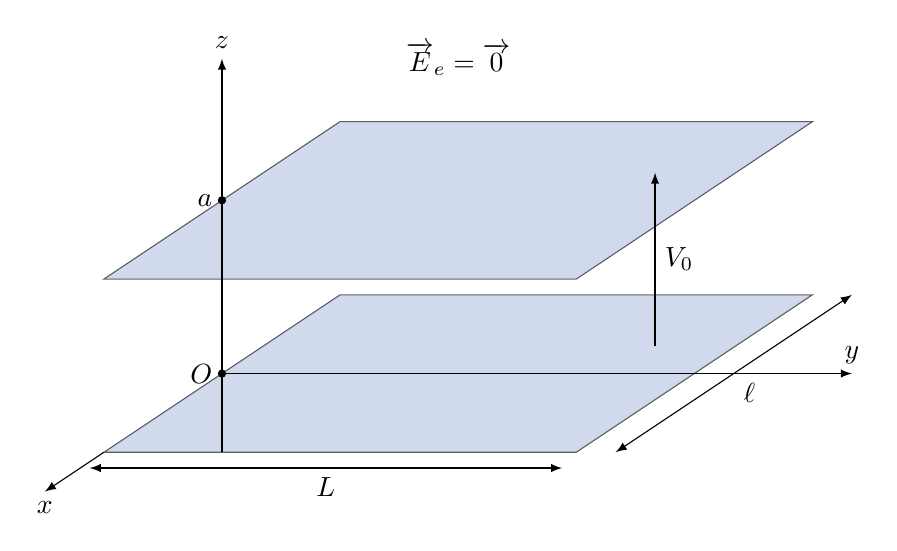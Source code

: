 
\begin{tikzpicture}[>=latex, % option for nice arrows
    mark coordinate/.style={inner sep=0pt,outer sep=0pt,minimum size=3pt,
      fill=black,circle}]
  \sf
  \definecolor{red}{RGB}{221,42,43}
  \definecolor{green}{RGB}{105,182,40}
  \definecolor{blue}{RGB}{0,51,153}
  \definecolor{orange}{RGB}{192,128,64}
  \definecolor{gray}{RGB}{107,108,110}

  \begin{scope}[yshift=1.2cm]
    \draw[xslant=1.5,fill=blue!30,opacity=0.6] (0,-1) rectangle (6,1);
    \coordinate[mark coordinate] (O) at (0,0) node[left] {$a$};
  \end{scope}

  \begin{scope}[yshift=-1cm]
    \draw[xslant=1.5,fill=blue!30,opacity=0.6] (0,-1) rectangle (6,1);
    \draw [->,xslant=1.5] (0,-1) -- (0,-1.5) node[below] {$x$};
    \draw [<->,xslant=1.5] (6.5,-1) -- (6.5,1) node[midway,below right] {$\ell$};
    \draw [<->,xslant=1.4] (0,-1.2) -- (6,-1.2) node[midway,below] {$L$};
    \draw [->] (0,0) -- (8,0) node[above] {$y$};
    \coordinate[mark coordinate] (O) at (0,0) node[left] {$O$};
  \end{scope}

  \draw [->] (0,-2) -- (0,3) node[above] {$z$};
  \draw[->,yshift=10pt] (5.5,-1) -- (5.5,1.2) node[midway,right] {$V_0$};
  \path (3,3) node {$\overrightarrow{E}_e=\overrightarrow{0}$};
\end{tikzpicture}
